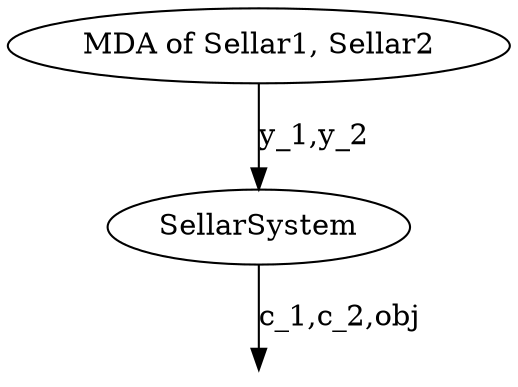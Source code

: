 digraph "Dependency graph" {
	"MDA of Sellar1, Sellar2" -> SellarSystem [label="y_1,y_2"]
	_0 [shape=point style=invis]
	SellarSystem -> _0 [label="c_1,c_2,obj"]
}
